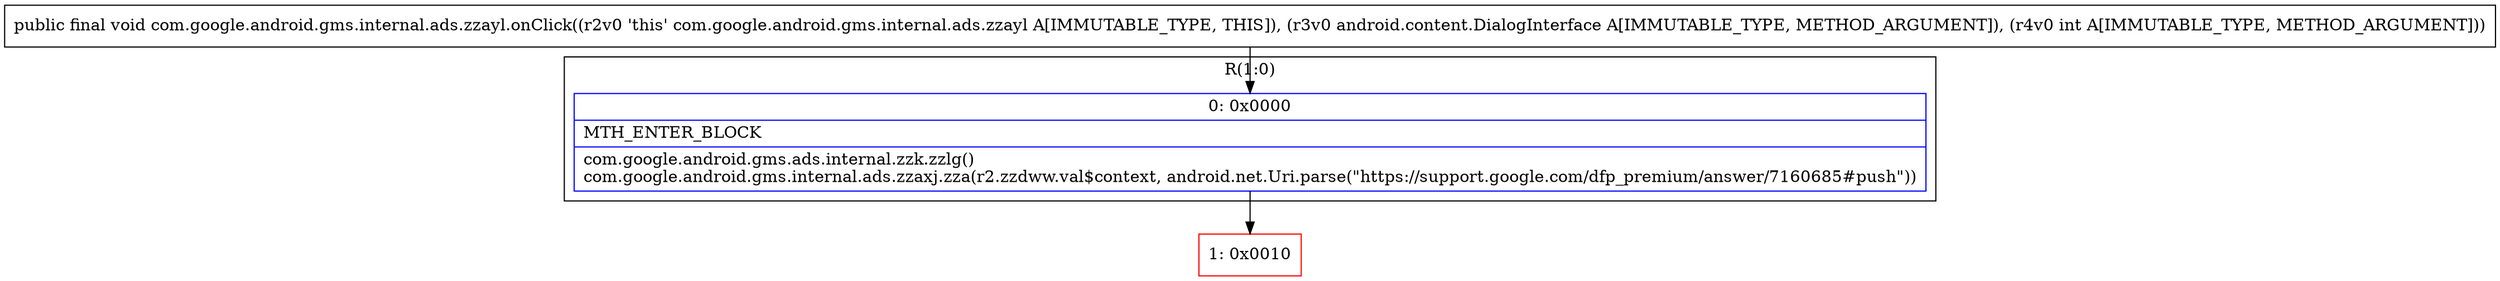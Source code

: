 digraph "CFG forcom.google.android.gms.internal.ads.zzayl.onClick(Landroid\/content\/DialogInterface;I)V" {
subgraph cluster_Region_1326000544 {
label = "R(1:0)";
node [shape=record,color=blue];
Node_0 [shape=record,label="{0\:\ 0x0000|MTH_ENTER_BLOCK\l|com.google.android.gms.ads.internal.zzk.zzlg()\lcom.google.android.gms.internal.ads.zzaxj.zza(r2.zzdww.val$context, android.net.Uri.parse(\"https:\/\/support.google.com\/dfp_premium\/answer\/7160685#push\"))\l}"];
}
Node_1 [shape=record,color=red,label="{1\:\ 0x0010}"];
MethodNode[shape=record,label="{public final void com.google.android.gms.internal.ads.zzayl.onClick((r2v0 'this' com.google.android.gms.internal.ads.zzayl A[IMMUTABLE_TYPE, THIS]), (r3v0 android.content.DialogInterface A[IMMUTABLE_TYPE, METHOD_ARGUMENT]), (r4v0 int A[IMMUTABLE_TYPE, METHOD_ARGUMENT])) }"];
MethodNode -> Node_0;
Node_0 -> Node_1;
}

